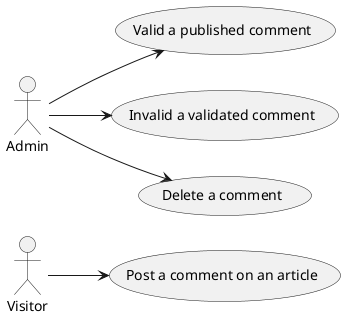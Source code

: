 @startuml

left to right direction

usecase "Post a comment on an article" as PostComment
usecase "Valid a published comment" as ValidComment
usecase "Invalid a validated comment" as InvalidComment
usecase "Delete a comment" as DeleteComment

:Visitor: --> PostComment
:Admin: --> ValidComment
:Admin: --> InvalidComment
:Admin: --> DeleteComment
@enduml

